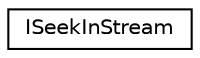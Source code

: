 digraph "Graphical Class Hierarchy"
{
 // LATEX_PDF_SIZE
  edge [fontname="Helvetica",fontsize="10",labelfontname="Helvetica",labelfontsize="10"];
  node [fontname="Helvetica",fontsize="10",shape=record];
  rankdir="LR";
  Node0 [label="ISeekInStream",height=0.2,width=0.4,color="black", fillcolor="white", style="filled",URL="$struct_i_seek_in_stream.html",tooltip=" "];
}
